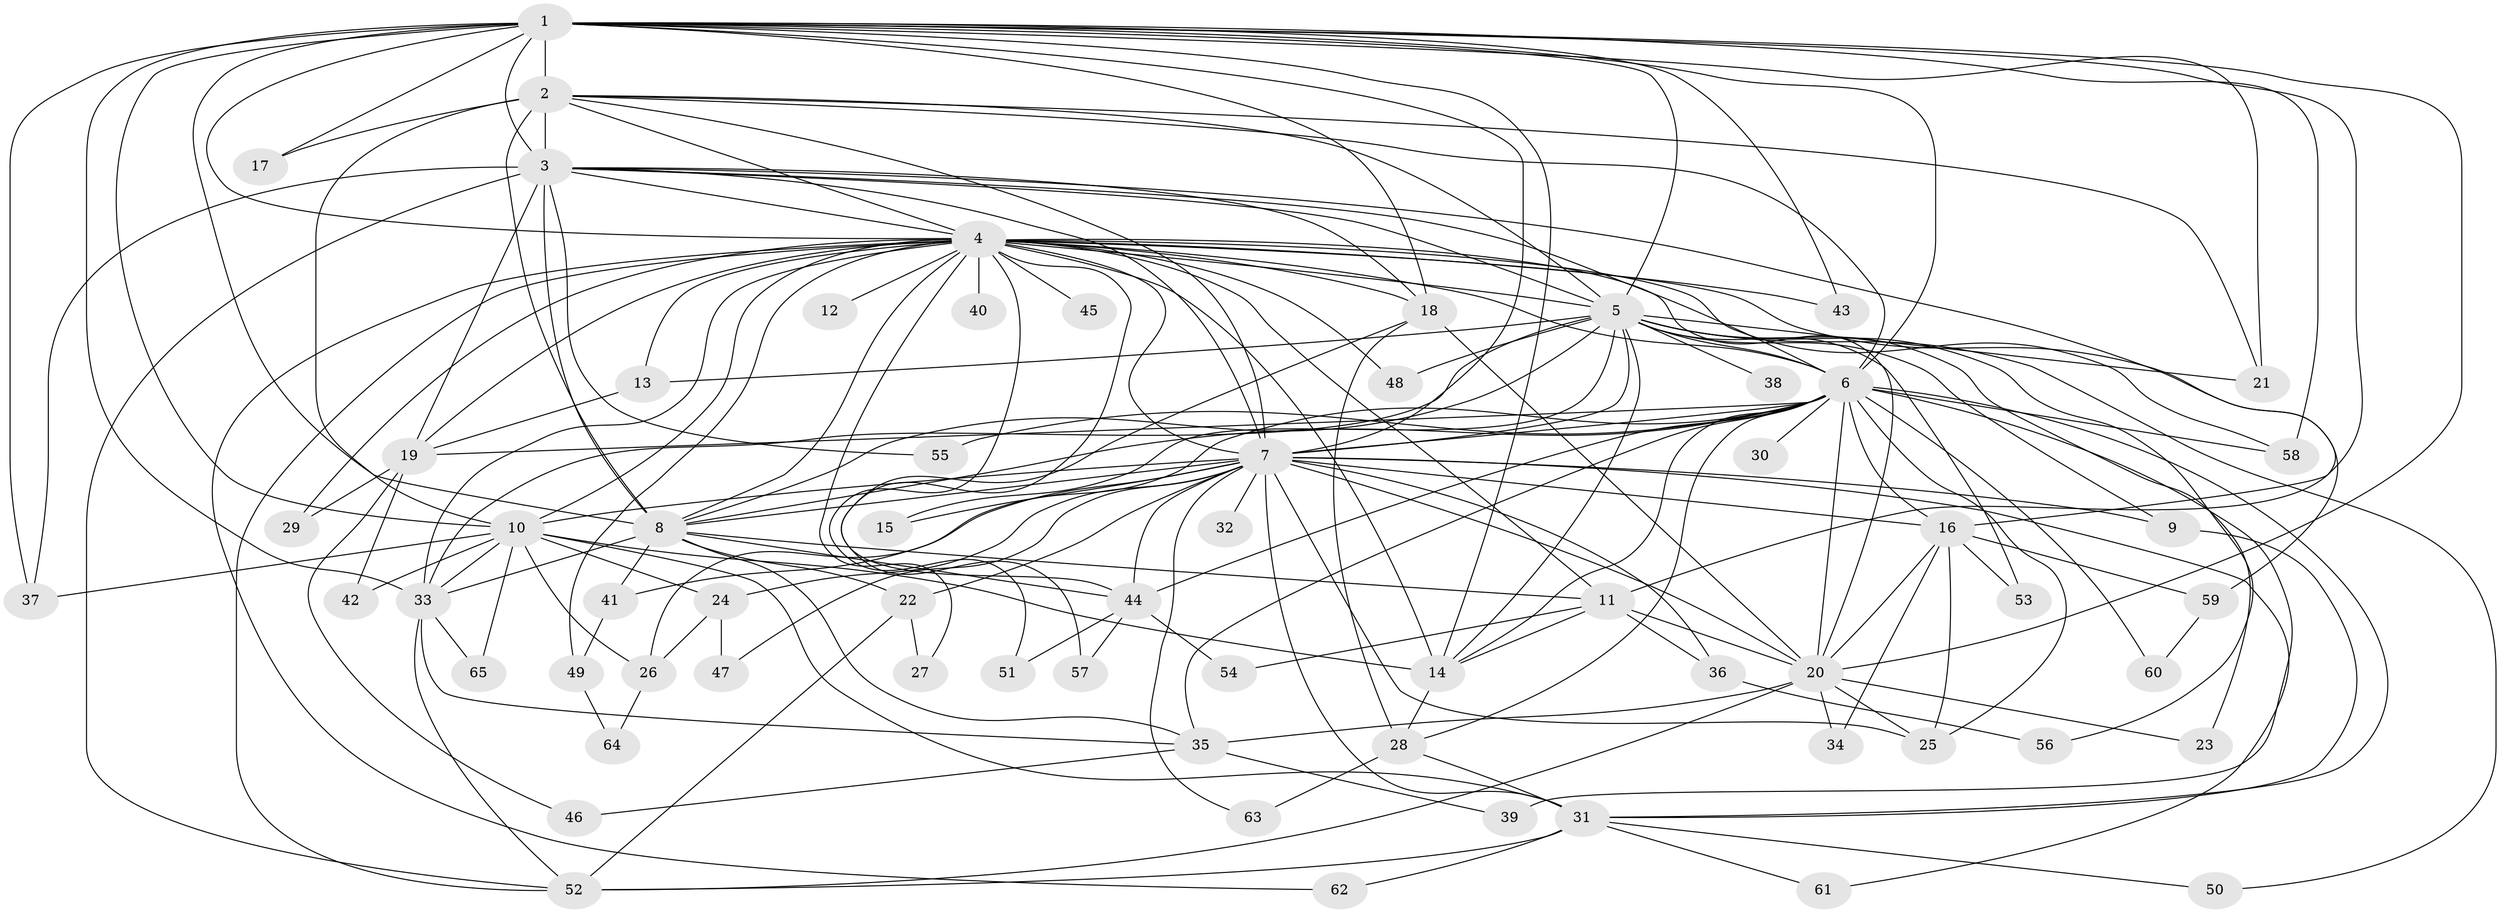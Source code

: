 // original degree distribution, {17: 0.007751937984496124, 23: 0.015503875968992248, 28: 0.015503875968992248, 16: 0.007751937984496124, 35: 0.007751937984496124, 29: 0.007751937984496124, 19: 0.007751937984496124, 18: 0.007751937984496124, 3: 0.17829457364341086, 6: 0.046511627906976744, 9: 0.007751937984496124, 2: 0.5658914728682171, 5: 0.023255813953488372, 7: 0.007751937984496124, 4: 0.09302325581395349}
// Generated by graph-tools (version 1.1) at 2025/49/03/04/25 22:49:28]
// undirected, 65 vertices, 173 edges
graph export_dot {
  node [color=gray90,style=filled];
  1;
  2;
  3;
  4;
  5;
  6;
  7;
  8;
  9;
  10;
  11;
  12;
  13;
  14;
  15;
  16;
  17;
  18;
  19;
  20;
  21;
  22;
  23;
  24;
  25;
  26;
  27;
  28;
  29;
  30;
  31;
  32;
  33;
  34;
  35;
  36;
  37;
  38;
  39;
  40;
  41;
  42;
  43;
  44;
  45;
  46;
  47;
  48;
  49;
  50;
  51;
  52;
  53;
  54;
  55;
  56;
  57;
  58;
  59;
  60;
  61;
  62;
  63;
  64;
  65;
  1 -- 2 [weight=3.0];
  1 -- 3 [weight=4.0];
  1 -- 4 [weight=2.0];
  1 -- 5 [weight=3.0];
  1 -- 6 [weight=4.0];
  1 -- 7 [weight=3.0];
  1 -- 8 [weight=2.0];
  1 -- 10 [weight=2.0];
  1 -- 11 [weight=1.0];
  1 -- 14 [weight=1.0];
  1 -- 17 [weight=2.0];
  1 -- 18 [weight=2.0];
  1 -- 20 [weight=1.0];
  1 -- 21 [weight=1.0];
  1 -- 33 [weight=6.0];
  1 -- 37 [weight=1.0];
  1 -- 43 [weight=2.0];
  1 -- 58 [weight=1.0];
  2 -- 3 [weight=1.0];
  2 -- 4 [weight=1.0];
  2 -- 5 [weight=1.0];
  2 -- 6 [weight=2.0];
  2 -- 7 [weight=1.0];
  2 -- 8 [weight=3.0];
  2 -- 10 [weight=10.0];
  2 -- 17 [weight=1.0];
  2 -- 21 [weight=1.0];
  3 -- 4 [weight=1.0];
  3 -- 5 [weight=1.0];
  3 -- 6 [weight=2.0];
  3 -- 7 [weight=1.0];
  3 -- 8 [weight=1.0];
  3 -- 16 [weight=1.0];
  3 -- 18 [weight=1.0];
  3 -- 19 [weight=1.0];
  3 -- 37 [weight=2.0];
  3 -- 52 [weight=1.0];
  3 -- 55 [weight=1.0];
  4 -- 5 [weight=1.0];
  4 -- 6 [weight=2.0];
  4 -- 7 [weight=2.0];
  4 -- 8 [weight=2.0];
  4 -- 10 [weight=2.0];
  4 -- 11 [weight=1.0];
  4 -- 12 [weight=1.0];
  4 -- 13 [weight=1.0];
  4 -- 14 [weight=1.0];
  4 -- 18 [weight=1.0];
  4 -- 19 [weight=1.0];
  4 -- 20 [weight=1.0];
  4 -- 27 [weight=1.0];
  4 -- 29 [weight=1.0];
  4 -- 33 [weight=1.0];
  4 -- 40 [weight=1.0];
  4 -- 43 [weight=1.0];
  4 -- 44 [weight=1.0];
  4 -- 45 [weight=2.0];
  4 -- 48 [weight=1.0];
  4 -- 49 [weight=1.0];
  4 -- 51 [weight=1.0];
  4 -- 52 [weight=1.0];
  4 -- 58 [weight=1.0];
  4 -- 59 [weight=1.0];
  4 -- 62 [weight=1.0];
  5 -- 6 [weight=2.0];
  5 -- 7 [weight=1.0];
  5 -- 8 [weight=1.0];
  5 -- 9 [weight=1.0];
  5 -- 13 [weight=1.0];
  5 -- 14 [weight=1.0];
  5 -- 15 [weight=1.0];
  5 -- 21 [weight=1.0];
  5 -- 23 [weight=1.0];
  5 -- 33 [weight=1.0];
  5 -- 38 [weight=1.0];
  5 -- 48 [weight=1.0];
  5 -- 50 [weight=1.0];
  5 -- 53 [weight=1.0];
  5 -- 56 [weight=1.0];
  6 -- 7 [weight=2.0];
  6 -- 8 [weight=3.0];
  6 -- 14 [weight=1.0];
  6 -- 16 [weight=2.0];
  6 -- 19 [weight=2.0];
  6 -- 20 [weight=8.0];
  6 -- 25 [weight=1.0];
  6 -- 26 [weight=1.0];
  6 -- 28 [weight=1.0];
  6 -- 30 [weight=1.0];
  6 -- 31 [weight=1.0];
  6 -- 35 [weight=1.0];
  6 -- 39 [weight=1.0];
  6 -- 44 [weight=1.0];
  6 -- 55 [weight=1.0];
  6 -- 58 [weight=1.0];
  6 -- 60 [weight=1.0];
  7 -- 8 [weight=1.0];
  7 -- 9 [weight=1.0];
  7 -- 10 [weight=2.0];
  7 -- 15 [weight=1.0];
  7 -- 16 [weight=1.0];
  7 -- 20 [weight=1.0];
  7 -- 22 [weight=1.0];
  7 -- 24 [weight=1.0];
  7 -- 25 [weight=1.0];
  7 -- 31 [weight=1.0];
  7 -- 32 [weight=1.0];
  7 -- 36 [weight=1.0];
  7 -- 41 [weight=1.0];
  7 -- 44 [weight=1.0];
  7 -- 47 [weight=1.0];
  7 -- 61 [weight=1.0];
  7 -- 63 [weight=1.0];
  8 -- 11 [weight=1.0];
  8 -- 22 [weight=1.0];
  8 -- 33 [weight=1.0];
  8 -- 35 [weight=1.0];
  8 -- 41 [weight=1.0];
  8 -- 44 [weight=1.0];
  9 -- 31 [weight=1.0];
  10 -- 14 [weight=2.0];
  10 -- 24 [weight=1.0];
  10 -- 26 [weight=1.0];
  10 -- 31 [weight=1.0];
  10 -- 33 [weight=1.0];
  10 -- 37 [weight=1.0];
  10 -- 42 [weight=1.0];
  10 -- 65 [weight=1.0];
  11 -- 14 [weight=2.0];
  11 -- 20 [weight=1.0];
  11 -- 36 [weight=1.0];
  11 -- 54 [weight=1.0];
  13 -- 19 [weight=1.0];
  14 -- 28 [weight=1.0];
  16 -- 20 [weight=1.0];
  16 -- 25 [weight=1.0];
  16 -- 34 [weight=1.0];
  16 -- 53 [weight=1.0];
  16 -- 59 [weight=1.0];
  18 -- 20 [weight=1.0];
  18 -- 28 [weight=1.0];
  18 -- 57 [weight=1.0];
  19 -- 29 [weight=1.0];
  19 -- 42 [weight=1.0];
  19 -- 46 [weight=1.0];
  20 -- 23 [weight=1.0];
  20 -- 25 [weight=1.0];
  20 -- 34 [weight=1.0];
  20 -- 35 [weight=1.0];
  20 -- 52 [weight=1.0];
  22 -- 27 [weight=1.0];
  22 -- 52 [weight=1.0];
  24 -- 26 [weight=1.0];
  24 -- 47 [weight=1.0];
  26 -- 64 [weight=1.0];
  28 -- 31 [weight=1.0];
  28 -- 63 [weight=1.0];
  31 -- 50 [weight=1.0];
  31 -- 52 [weight=1.0];
  31 -- 61 [weight=1.0];
  31 -- 62 [weight=1.0];
  33 -- 35 [weight=1.0];
  33 -- 52 [weight=1.0];
  33 -- 65 [weight=1.0];
  35 -- 39 [weight=1.0];
  35 -- 46 [weight=1.0];
  36 -- 56 [weight=1.0];
  41 -- 49 [weight=1.0];
  44 -- 51 [weight=1.0];
  44 -- 54 [weight=1.0];
  44 -- 57 [weight=1.0];
  49 -- 64 [weight=1.0];
  59 -- 60 [weight=1.0];
}

